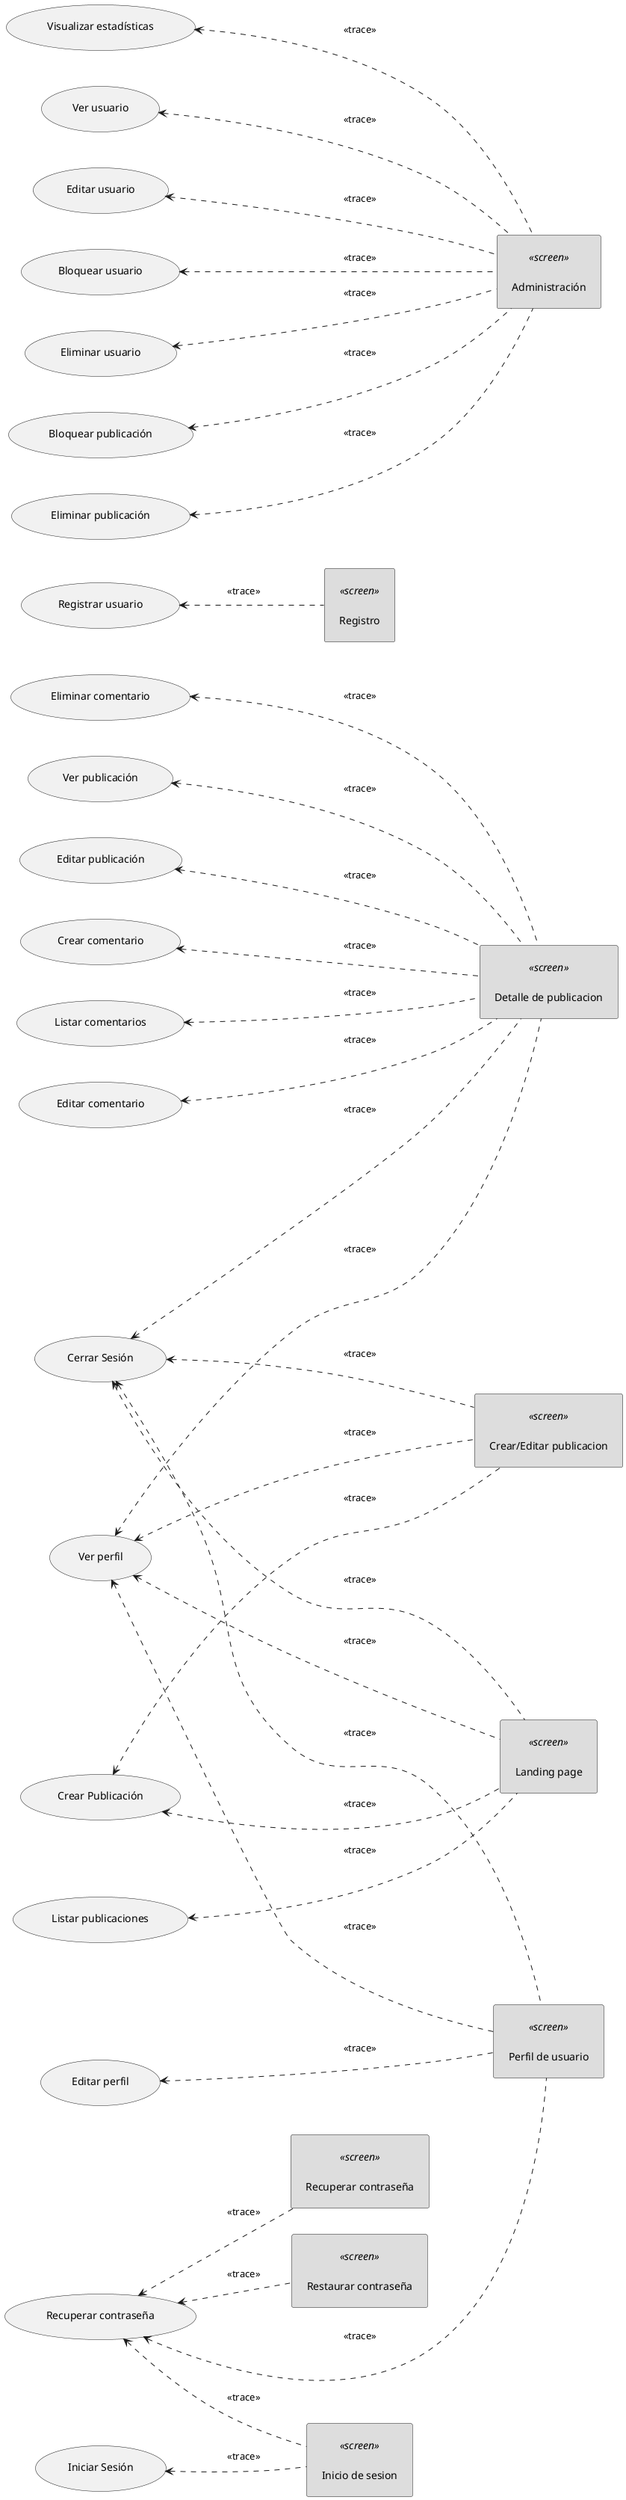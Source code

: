 @startuml prototypeTrace
left to right direction
skinparam padding 10
skinparam rectangle {
    BackgroundColor #ddd
}

rectangle "Landing page" as home <<screen>>
rectangle "Crear/Editar publicacion" as createEditPublication <<screen>>
rectangle "Detalle de publicacion" as readPublication <<screen>>
rectangle "Registro" as register <<screen>>
rectangle "Inicio de sesion" as login <<screen>>
rectangle "Perfil de usuario" as userProfile <<screen>>
rectangle "Recuperar contraseña" as recoverPassword <<screen>>
rectangle "Restaurar contraseña" as resetPassword <<screen>>
rectangle "Administración" as adminPage <<screen>>


usecase "Registrar usuario" as UC1
usecase "Iniciar Sesión" as UC2
usecase "Cerrar Sesión" as UC3
usecase "Recuperar contraseña" as UC4
usecase "Ver perfil" as UC5
usecase "Editar perfil" as UC6

usecase "Crear Publicación" as UC7
usecase "Listar publicaciones" as UC8
usecase "Editar publicación" as UC9

usecase "Crear comentario" as UC10
usecase "Listar comentarios" as UC11
usecase "Editar comentario" as UC12
usecase "Eliminar comentario" as UC13

usecase "Ver publicación" as UC14

usecase "Visualizar estadísticas" as UC15
usecase "Ver usuario" as UC16
usecase "Editar usuario" as UC17
usecase "Bloquear usuario" as UC18
usecase "Eliminar usuario" as UC19
usecase "Bloquear publicación" as UC20
usecase "Eliminar publicación" as UC21


UC1 <.. register: <<trace>>

UC2 <.. login: <<trace>>
UC4 <.. login: <<trace>>

UC4 <.. recoverPassword: <<trace>>
UC4 <.. resetPassword: <<trace>>

UC3 <.. home: <<trace>>
UC5 <... home: <<trace>>
UC8 <... home: <<trace>>
UC7 <... home: <<trace>>

UC3 <... userProfile: <<trace>>
UC4 <... userProfile: <<trace>>
UC5 <... userProfile: <<trace>>
UC6 <... userProfile: <<trace>>

UC3 <... createEditPublication: <<trace>>
UC5 <... createEditPublication: <<trace>>
UC7 <... createEditPublication: <<trace>>

UC3 <... readPublication: <<trace>>
UC5 <... readPublication: <<trace>>
UC14 <... readPublication: <<trace>>
UC9 <... readPublication: <<trace>>
UC10 <... readPublication: <<trace>>
UC11 <... readPublication: <<trace>>
UC12 <... readPublication: <<trace>>
UC13 <... readPublication: <<trace>>

UC15 <... adminPage: <<trace>>
UC16 <... adminPage: <<trace>>
UC17 <... adminPage: <<trace>>
UC18 <... adminPage: <<trace>>
UC19 <... adminPage: <<trace>>
UC20 <... adminPage: <<trace>>
UC21 <... adminPage: <<trace>>


@enduml